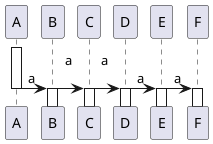 @startuml
!pragma teoz true
'Issue #656
activate A
A -> B ++: a
& B -> C++: a\n
& C -> D ++ : a\n
& D -> E ++ : a
& E -> F ++ : a
deactivate A
'& A -> D++:
'B -->> A--: Data
'& C -->> A--:
'& D -->> A--:
@enduml